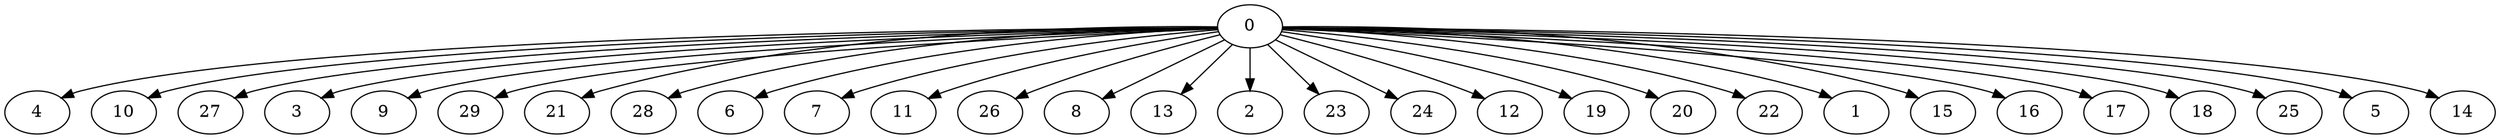 digraph "Fork_Nodes_30_CCR_0.10_WeightType_Random_GB" {
	graph ["Duplicate states"=0,
		GraphType=Fork,
		"Max states in OPEN"=0,
		Modes="120000ms; topo-ordered tasks, ; Pruning: task equivalence, fixed order ready list, ; F-value: ; Optimisation: best schedule length (\
SL) optimisation on equal, ",
		NumberOfTasks=30,
		"Pruned using list schedule length"=6142867,
		"States removed from OPEN"=0,
		TargetSystem="Homogeneous-2",
		"Time to schedule (ms)"=5982,
		"Total idle time"=37,
		"Total schedule length"=1013,
		"Total sequential time"=1988,
		"Total states created"=21903698
	];
	0	["Finish time"=35,
		Processor=0,
		"Start time"=0,
		Weight=35];
	4	["Finish time"=190,
		Processor=1,
		"Start time"=72,
		Weight=118];
	0 -> 4	[Weight=3];
	10	["Finish time"=742,
		Processor=0,
		"Start time"=624,
		Weight=118];
	0 -> 10	[Weight=8];
	27	["Finish time"=200,
		Processor=0,
		"Start time"=82,
		Weight=118];
	0 -> 27	[Weight=5];
	3	["Finish time"=296,
		Processor=1,
		"Start time"=190,
		Weight=106];
	0 -> 3	[Weight=6];
	9	["Finish time"=402,
		Processor=1,
		"Start time"=296,
		Weight=106];
	0 -> 9	[Weight=6];
	29	["Finish time"=684,
		Processor=1,
		"Start time"=578,
		Weight=106];
	0 -> 29	[Weight=7];
	21	["Finish time"=496,
		Processor=1,
		"Start time"=402,
		Weight=94];
	0 -> 21	[Weight=6];
	28	["Finish time"=931,
		Processor=1,
		"Start time"=837,
		Weight=94];
	0 -> 28	[Weight=10];
	6	["Finish time"=578,
		Processor=1,
		"Start time"=496,
		Weight=82];
	0 -> 6	[Weight=6];
	7	["Finish time"=1013,
		Processor=1,
		"Start time"=931,
		Weight=82];
	0 -> 7	[Weight=10];
	11	["Finish time"=824,
		Processor=0,
		"Start time"=742,
		Weight=82];
	0 -> 11	[Weight=8];
	26	["Finish time"=837,
		Processor=1,
		"Start time"=755,
		Weight=82];
	0 -> 26	[Weight=8];
	8	["Finish time"=755,
		Processor=1,
		"Start time"=684,
		Weight=71];
	0 -> 8	[Weight=7];
	13	["Finish time"=271,
		Processor=0,
		"Start time"=200,
		Weight=71];
	0 -> 13	[Weight=5];
	2	["Finish time"=330,
		Processor=0,
		"Start time"=271,
		Weight=59];
	0 -> 2	[Weight=5];
	23	["Finish time"=883,
		Processor=0,
		"Start time"=824,
		Weight=59];
	0 -> 23	[Weight=9];
	24	["Finish time"=436,
		Processor=0,
		"Start time"=377,
		Weight=59];
	0 -> 24	[Weight=6];
	12	["Finish time"=507,
		Processor=0,
		"Start time"=460,
		Weight=47];
	0 -> 12	[Weight=7];
	19	["Finish time"=377,
		Processor=0,
		"Start time"=330,
		Weight=47];
	0 -> 19	[Weight=5];
	20	["Finish time"=82,
		Processor=0,
		"Start time"=35,
		Weight=47];
	0 -> 20	[Weight=3];
	22	["Finish time"=554,
		Processor=0,
		"Start time"=507,
		Weight=47];
	0 -> 22	[Weight=7];
	1	["Finish time"=589,
		Processor=0,
		"Start time"=554,
		Weight=35];
	0 -> 1	[Weight=7];
	15	["Finish time"=624,
		Processor=0,
		"Start time"=589,
		Weight=35];
	0 -> 15	[Weight=7];
	16	["Finish time"=918,
		Processor=0,
		"Start time"=883,
		Weight=35];
	0 -> 16	[Weight=10];
	17	["Finish time"=953,
		Processor=0,
		"Start time"=918,
		Weight=35];
	0 -> 17	[Weight=10];
	18	["Finish time"=72,
		Processor=1,
		"Start time"=37,
		Weight=35];
	0 -> 18	[Weight=2];
	25	["Finish time"=988,
		Processor=0,
		"Start time"=953,
		Weight=35];
	0 -> 25	[Weight=10];
	5	["Finish time"=1012,
		Processor=0,
		"Start time"=988,
		Weight=24];
	0 -> 5	[Weight=10];
	14	["Finish time"=460,
		Processor=0,
		"Start time"=436,
		Weight=24];
	0 -> 14	[Weight=6];
}

